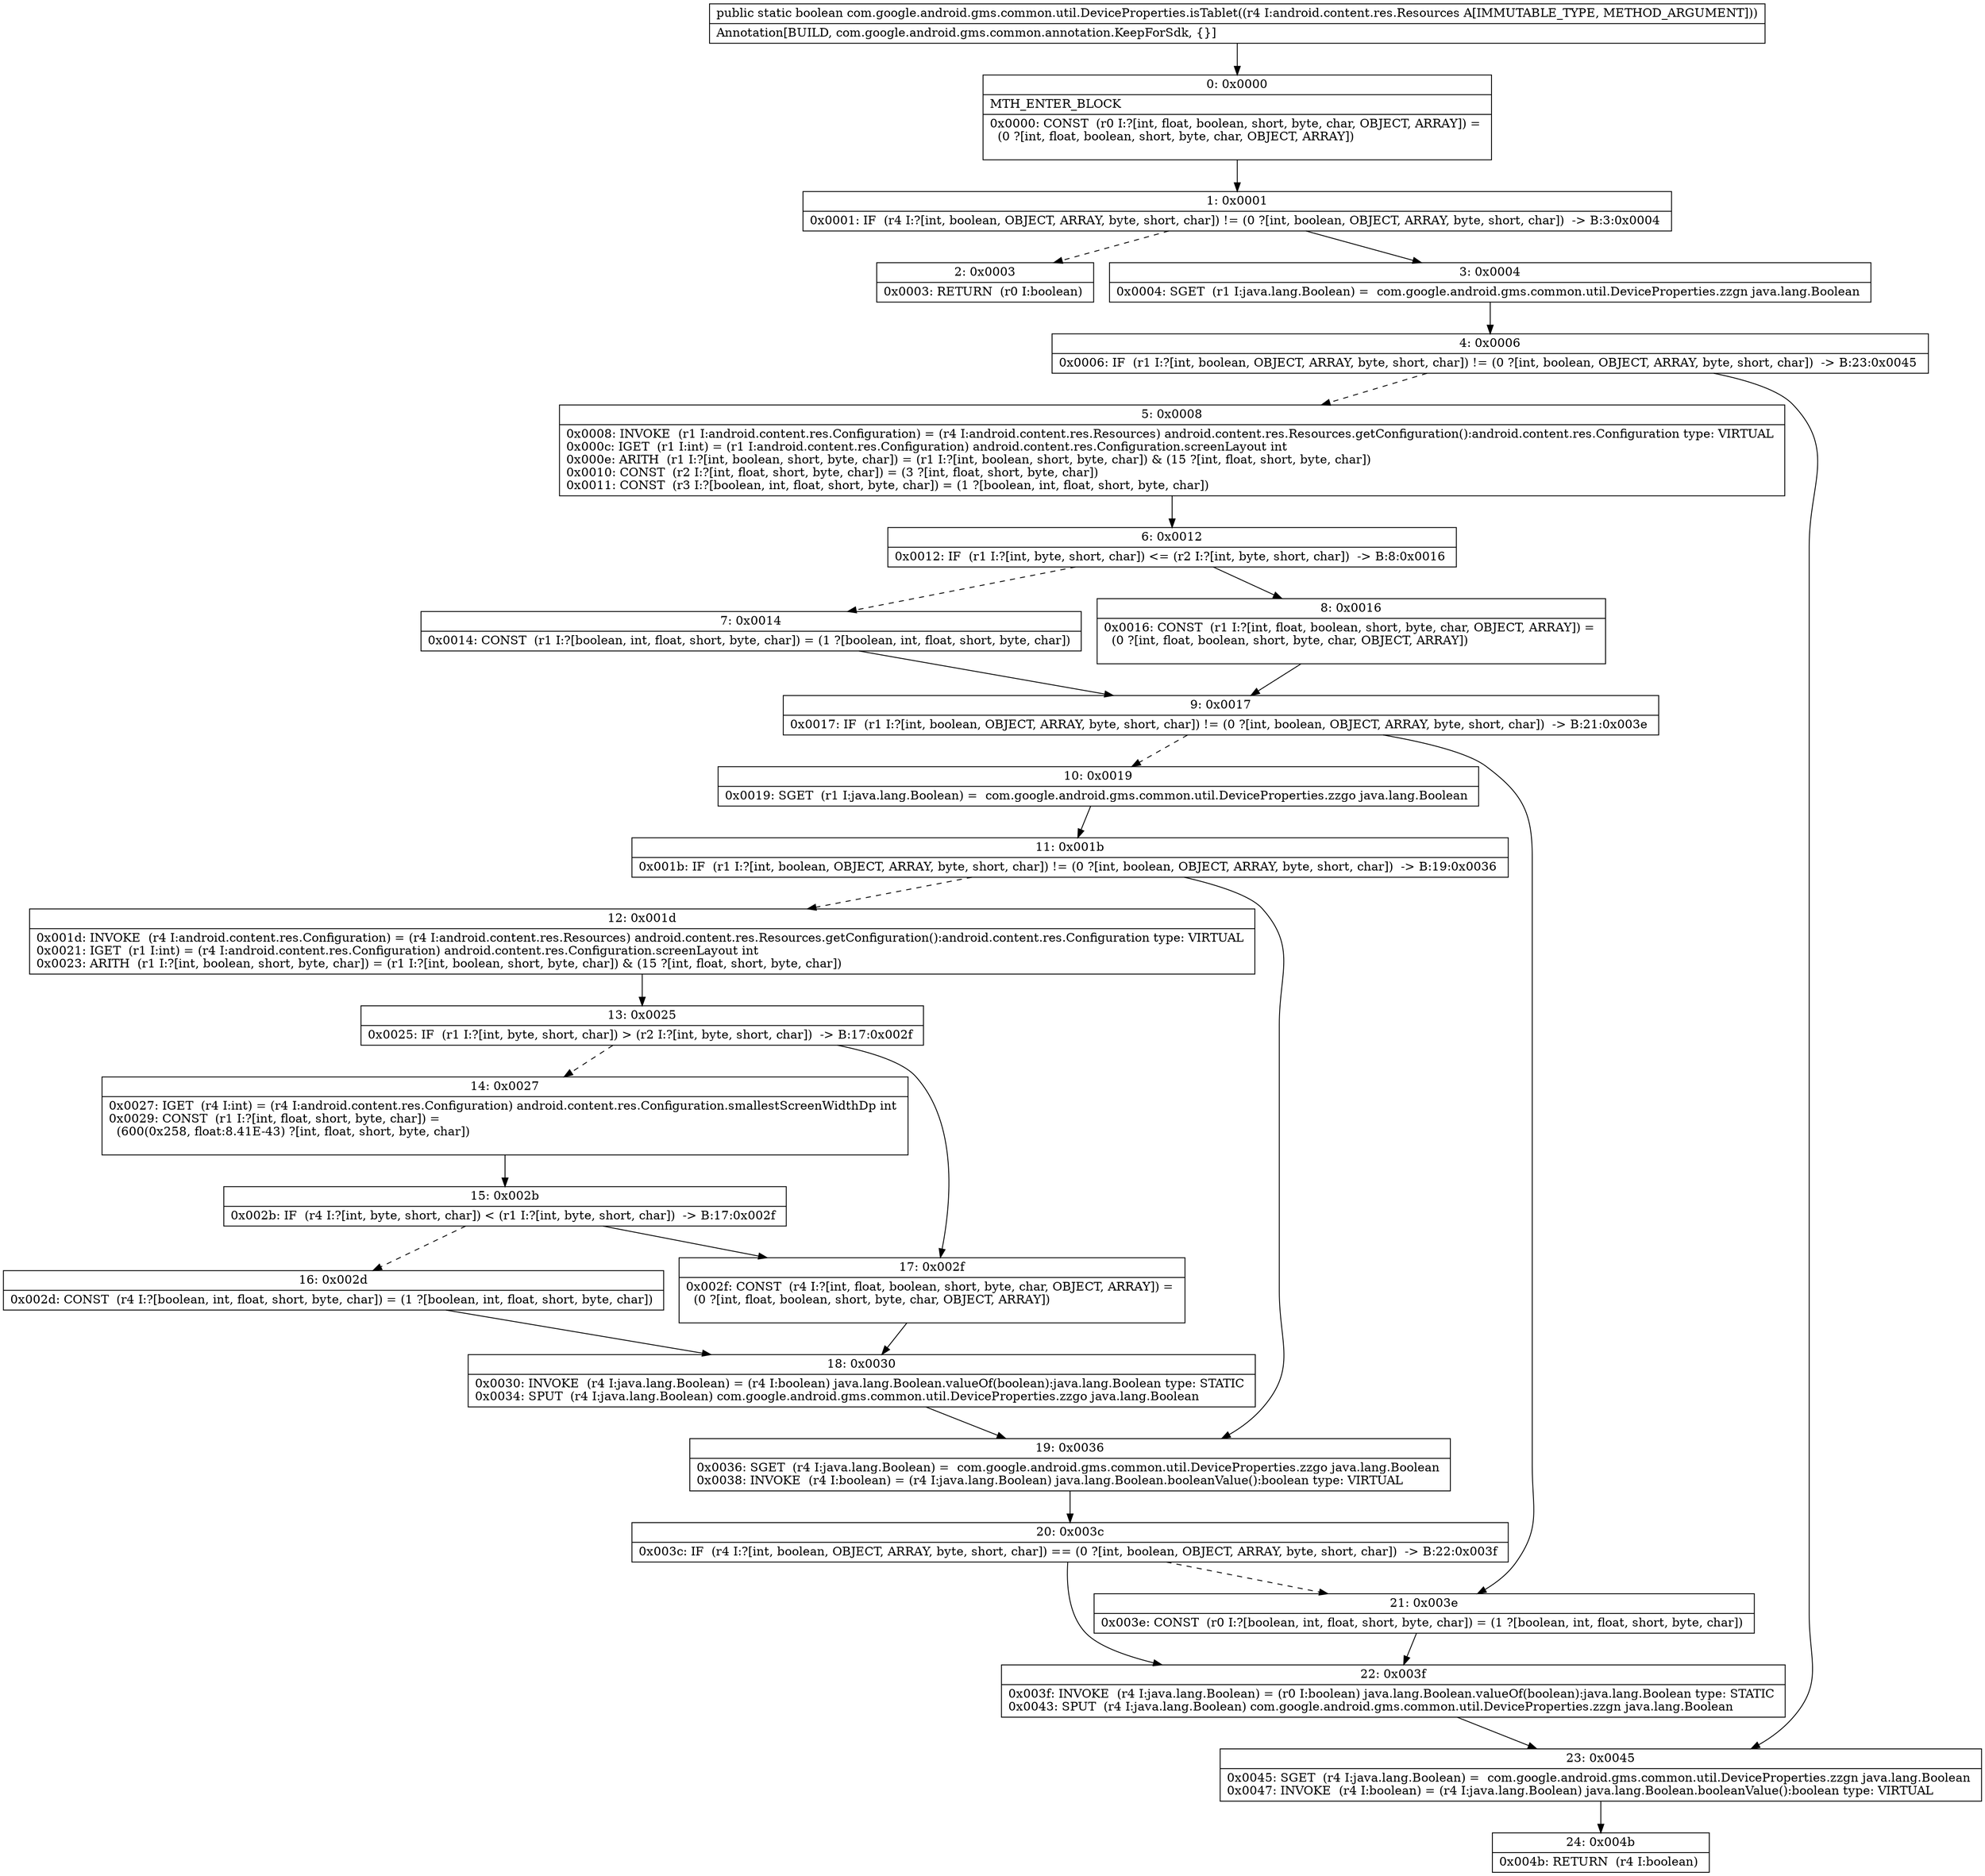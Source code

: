 digraph "CFG forcom.google.android.gms.common.util.DeviceProperties.isTablet(Landroid\/content\/res\/Resources;)Z" {
Node_0 [shape=record,label="{0\:\ 0x0000|MTH_ENTER_BLOCK\l|0x0000: CONST  (r0 I:?[int, float, boolean, short, byte, char, OBJECT, ARRAY]) = \l  (0 ?[int, float, boolean, short, byte, char, OBJECT, ARRAY])\l \l}"];
Node_1 [shape=record,label="{1\:\ 0x0001|0x0001: IF  (r4 I:?[int, boolean, OBJECT, ARRAY, byte, short, char]) != (0 ?[int, boolean, OBJECT, ARRAY, byte, short, char])  \-\> B:3:0x0004 \l}"];
Node_2 [shape=record,label="{2\:\ 0x0003|0x0003: RETURN  (r0 I:boolean) \l}"];
Node_3 [shape=record,label="{3\:\ 0x0004|0x0004: SGET  (r1 I:java.lang.Boolean) =  com.google.android.gms.common.util.DeviceProperties.zzgn java.lang.Boolean \l}"];
Node_4 [shape=record,label="{4\:\ 0x0006|0x0006: IF  (r1 I:?[int, boolean, OBJECT, ARRAY, byte, short, char]) != (0 ?[int, boolean, OBJECT, ARRAY, byte, short, char])  \-\> B:23:0x0045 \l}"];
Node_5 [shape=record,label="{5\:\ 0x0008|0x0008: INVOKE  (r1 I:android.content.res.Configuration) = (r4 I:android.content.res.Resources) android.content.res.Resources.getConfiguration():android.content.res.Configuration type: VIRTUAL \l0x000c: IGET  (r1 I:int) = (r1 I:android.content.res.Configuration) android.content.res.Configuration.screenLayout int \l0x000e: ARITH  (r1 I:?[int, boolean, short, byte, char]) = (r1 I:?[int, boolean, short, byte, char]) & (15 ?[int, float, short, byte, char]) \l0x0010: CONST  (r2 I:?[int, float, short, byte, char]) = (3 ?[int, float, short, byte, char]) \l0x0011: CONST  (r3 I:?[boolean, int, float, short, byte, char]) = (1 ?[boolean, int, float, short, byte, char]) \l}"];
Node_6 [shape=record,label="{6\:\ 0x0012|0x0012: IF  (r1 I:?[int, byte, short, char]) \<= (r2 I:?[int, byte, short, char])  \-\> B:8:0x0016 \l}"];
Node_7 [shape=record,label="{7\:\ 0x0014|0x0014: CONST  (r1 I:?[boolean, int, float, short, byte, char]) = (1 ?[boolean, int, float, short, byte, char]) \l}"];
Node_8 [shape=record,label="{8\:\ 0x0016|0x0016: CONST  (r1 I:?[int, float, boolean, short, byte, char, OBJECT, ARRAY]) = \l  (0 ?[int, float, boolean, short, byte, char, OBJECT, ARRAY])\l \l}"];
Node_9 [shape=record,label="{9\:\ 0x0017|0x0017: IF  (r1 I:?[int, boolean, OBJECT, ARRAY, byte, short, char]) != (0 ?[int, boolean, OBJECT, ARRAY, byte, short, char])  \-\> B:21:0x003e \l}"];
Node_10 [shape=record,label="{10\:\ 0x0019|0x0019: SGET  (r1 I:java.lang.Boolean) =  com.google.android.gms.common.util.DeviceProperties.zzgo java.lang.Boolean \l}"];
Node_11 [shape=record,label="{11\:\ 0x001b|0x001b: IF  (r1 I:?[int, boolean, OBJECT, ARRAY, byte, short, char]) != (0 ?[int, boolean, OBJECT, ARRAY, byte, short, char])  \-\> B:19:0x0036 \l}"];
Node_12 [shape=record,label="{12\:\ 0x001d|0x001d: INVOKE  (r4 I:android.content.res.Configuration) = (r4 I:android.content.res.Resources) android.content.res.Resources.getConfiguration():android.content.res.Configuration type: VIRTUAL \l0x0021: IGET  (r1 I:int) = (r4 I:android.content.res.Configuration) android.content.res.Configuration.screenLayout int \l0x0023: ARITH  (r1 I:?[int, boolean, short, byte, char]) = (r1 I:?[int, boolean, short, byte, char]) & (15 ?[int, float, short, byte, char]) \l}"];
Node_13 [shape=record,label="{13\:\ 0x0025|0x0025: IF  (r1 I:?[int, byte, short, char]) \> (r2 I:?[int, byte, short, char])  \-\> B:17:0x002f \l}"];
Node_14 [shape=record,label="{14\:\ 0x0027|0x0027: IGET  (r4 I:int) = (r4 I:android.content.res.Configuration) android.content.res.Configuration.smallestScreenWidthDp int \l0x0029: CONST  (r1 I:?[int, float, short, byte, char]) = \l  (600(0x258, float:8.41E\-43) ?[int, float, short, byte, char])\l \l}"];
Node_15 [shape=record,label="{15\:\ 0x002b|0x002b: IF  (r4 I:?[int, byte, short, char]) \< (r1 I:?[int, byte, short, char])  \-\> B:17:0x002f \l}"];
Node_16 [shape=record,label="{16\:\ 0x002d|0x002d: CONST  (r4 I:?[boolean, int, float, short, byte, char]) = (1 ?[boolean, int, float, short, byte, char]) \l}"];
Node_17 [shape=record,label="{17\:\ 0x002f|0x002f: CONST  (r4 I:?[int, float, boolean, short, byte, char, OBJECT, ARRAY]) = \l  (0 ?[int, float, boolean, short, byte, char, OBJECT, ARRAY])\l \l}"];
Node_18 [shape=record,label="{18\:\ 0x0030|0x0030: INVOKE  (r4 I:java.lang.Boolean) = (r4 I:boolean) java.lang.Boolean.valueOf(boolean):java.lang.Boolean type: STATIC \l0x0034: SPUT  (r4 I:java.lang.Boolean) com.google.android.gms.common.util.DeviceProperties.zzgo java.lang.Boolean \l}"];
Node_19 [shape=record,label="{19\:\ 0x0036|0x0036: SGET  (r4 I:java.lang.Boolean) =  com.google.android.gms.common.util.DeviceProperties.zzgo java.lang.Boolean \l0x0038: INVOKE  (r4 I:boolean) = (r4 I:java.lang.Boolean) java.lang.Boolean.booleanValue():boolean type: VIRTUAL \l}"];
Node_20 [shape=record,label="{20\:\ 0x003c|0x003c: IF  (r4 I:?[int, boolean, OBJECT, ARRAY, byte, short, char]) == (0 ?[int, boolean, OBJECT, ARRAY, byte, short, char])  \-\> B:22:0x003f \l}"];
Node_21 [shape=record,label="{21\:\ 0x003e|0x003e: CONST  (r0 I:?[boolean, int, float, short, byte, char]) = (1 ?[boolean, int, float, short, byte, char]) \l}"];
Node_22 [shape=record,label="{22\:\ 0x003f|0x003f: INVOKE  (r4 I:java.lang.Boolean) = (r0 I:boolean) java.lang.Boolean.valueOf(boolean):java.lang.Boolean type: STATIC \l0x0043: SPUT  (r4 I:java.lang.Boolean) com.google.android.gms.common.util.DeviceProperties.zzgn java.lang.Boolean \l}"];
Node_23 [shape=record,label="{23\:\ 0x0045|0x0045: SGET  (r4 I:java.lang.Boolean) =  com.google.android.gms.common.util.DeviceProperties.zzgn java.lang.Boolean \l0x0047: INVOKE  (r4 I:boolean) = (r4 I:java.lang.Boolean) java.lang.Boolean.booleanValue():boolean type: VIRTUAL \l}"];
Node_24 [shape=record,label="{24\:\ 0x004b|0x004b: RETURN  (r4 I:boolean) \l}"];
MethodNode[shape=record,label="{public static boolean com.google.android.gms.common.util.DeviceProperties.isTablet((r4 I:android.content.res.Resources A[IMMUTABLE_TYPE, METHOD_ARGUMENT]))  | Annotation[BUILD, com.google.android.gms.common.annotation.KeepForSdk, \{\}]\l}"];
MethodNode -> Node_0;
Node_0 -> Node_1;
Node_1 -> Node_2[style=dashed];
Node_1 -> Node_3;
Node_3 -> Node_4;
Node_4 -> Node_5[style=dashed];
Node_4 -> Node_23;
Node_5 -> Node_6;
Node_6 -> Node_7[style=dashed];
Node_6 -> Node_8;
Node_7 -> Node_9;
Node_8 -> Node_9;
Node_9 -> Node_10[style=dashed];
Node_9 -> Node_21;
Node_10 -> Node_11;
Node_11 -> Node_12[style=dashed];
Node_11 -> Node_19;
Node_12 -> Node_13;
Node_13 -> Node_14[style=dashed];
Node_13 -> Node_17;
Node_14 -> Node_15;
Node_15 -> Node_16[style=dashed];
Node_15 -> Node_17;
Node_16 -> Node_18;
Node_17 -> Node_18;
Node_18 -> Node_19;
Node_19 -> Node_20;
Node_20 -> Node_21[style=dashed];
Node_20 -> Node_22;
Node_21 -> Node_22;
Node_22 -> Node_23;
Node_23 -> Node_24;
}

